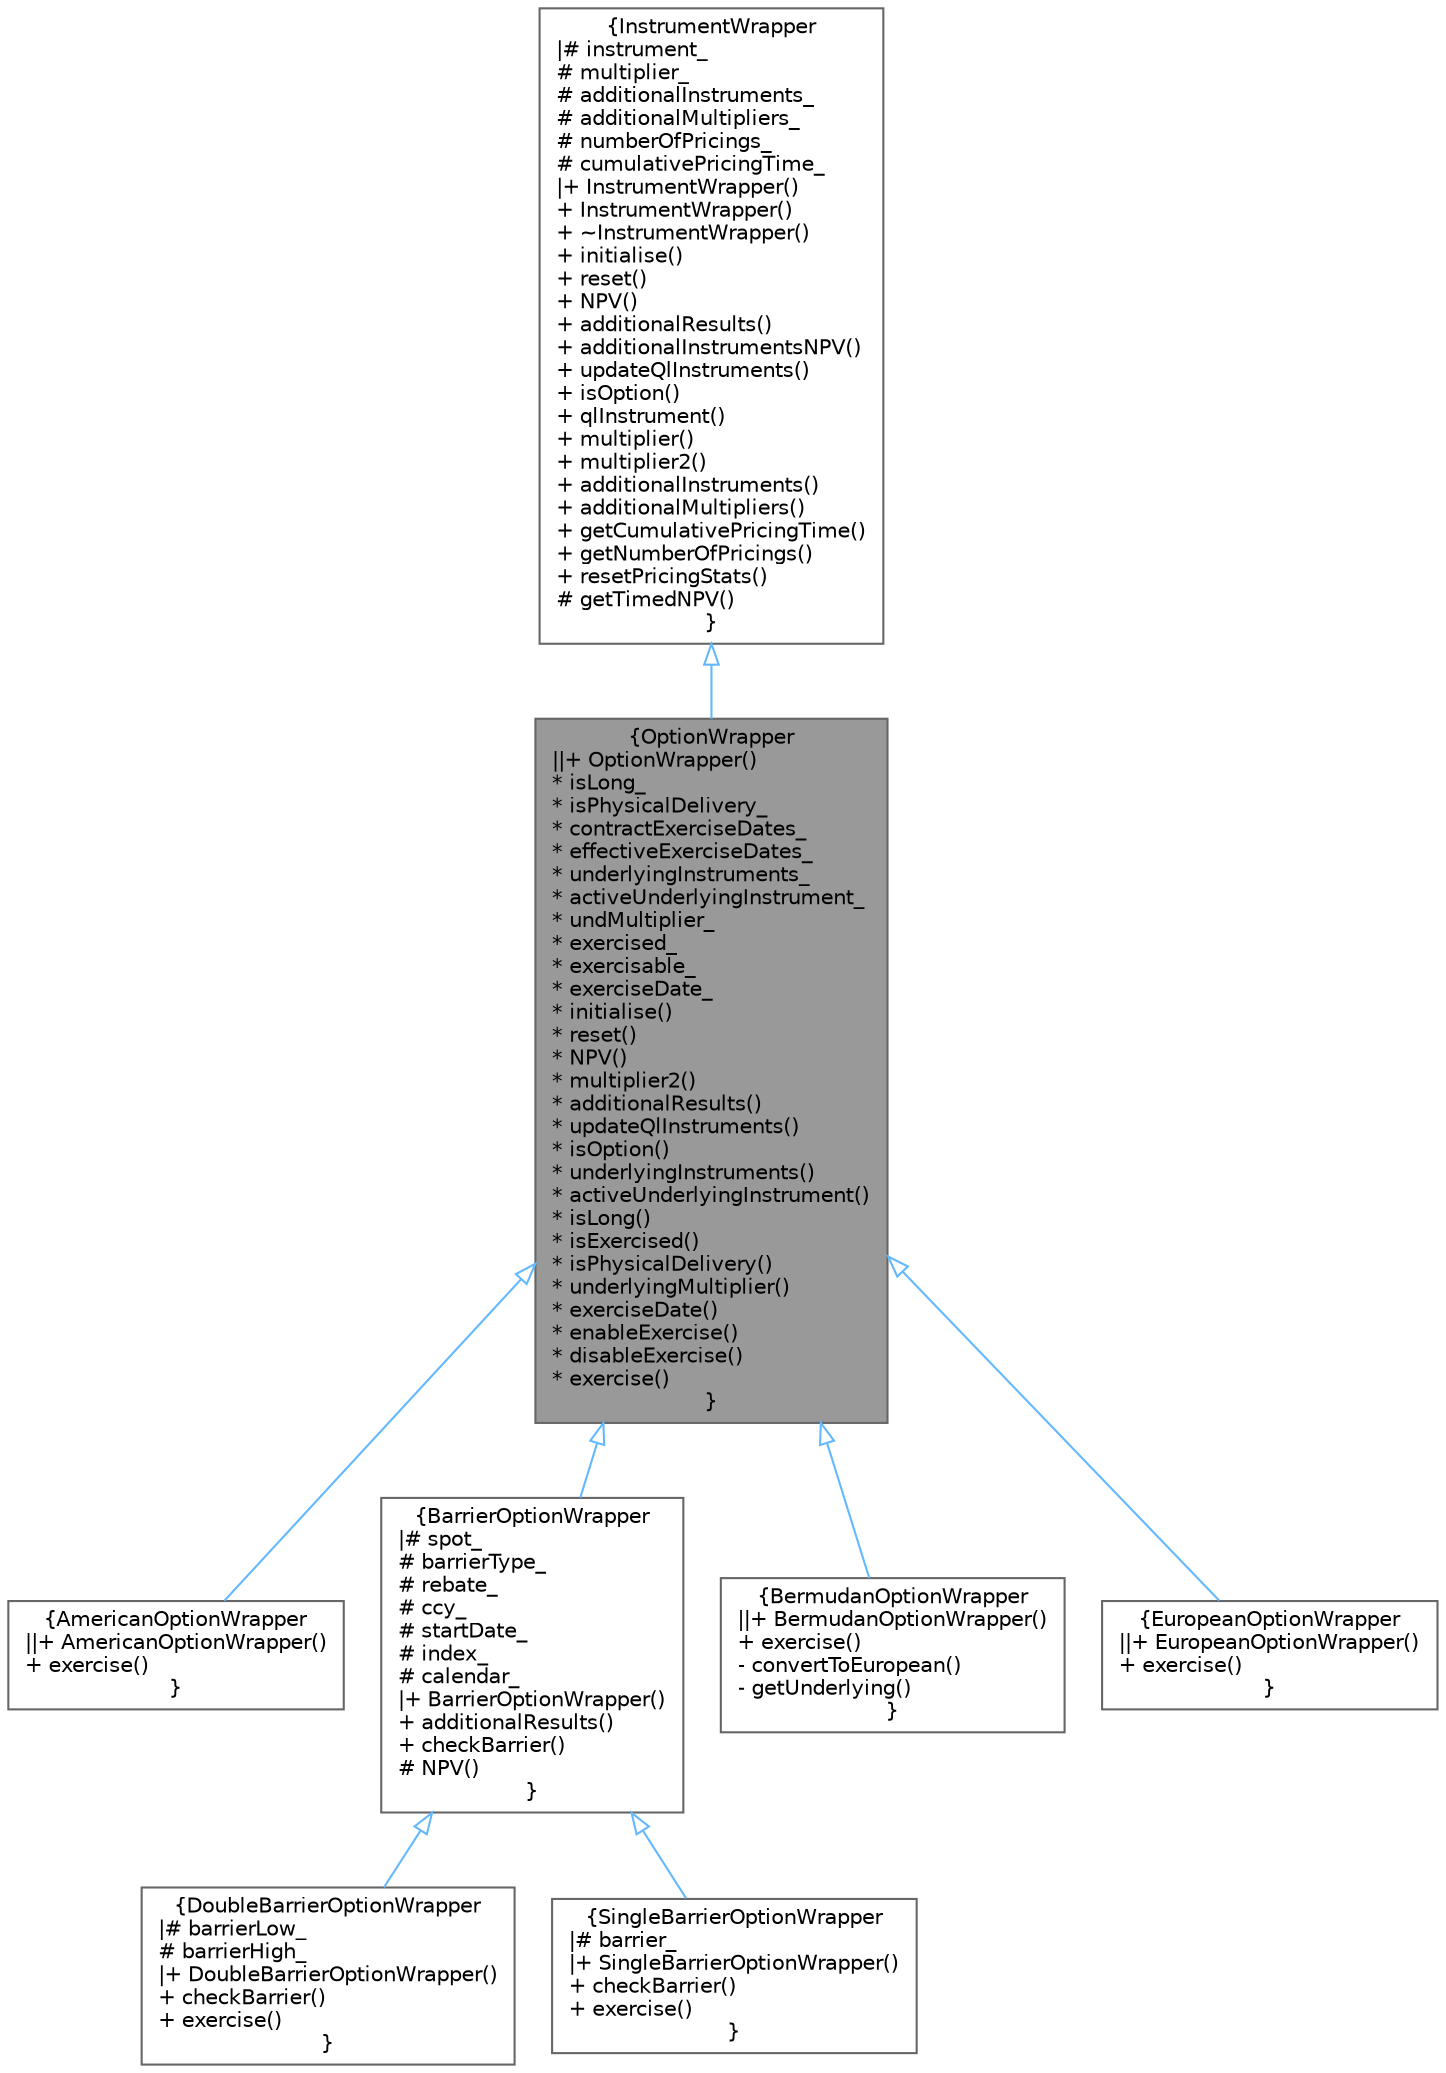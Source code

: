 digraph "OptionWrapper"
{
 // INTERACTIVE_SVG=YES
 // LATEX_PDF_SIZE
  bgcolor="transparent";
  edge [fontname=Helvetica,fontsize=10,labelfontname=Helvetica,labelfontsize=10];
  node [fontname=Helvetica,fontsize=10,shape=box,height=0.2,width=0.4];
  Node1 [label="{OptionWrapper\n||+ OptionWrapper()\l* isLong_\l* isPhysicalDelivery_\l* contractExerciseDates_\l* effectiveExerciseDates_\l* underlyingInstruments_\l* activeUnderlyingInstrument_\l* undMultiplier_\l* exercised_\l* exercisable_\l* exerciseDate_\l* initialise()\l* reset()\l* NPV()\l* multiplier2()\l* additionalResults()\l* updateQlInstruments()\l* isOption()\l* underlyingInstruments()\l* activeUnderlyingInstrument()\l* isLong()\l* isExercised()\l* isPhysicalDelivery()\l* underlyingMultiplier()\l* exerciseDate()\l* enableExercise()\l* disableExercise()\l* exercise()\l}",height=0.2,width=0.4,color="gray40", fillcolor="grey60", style="filled", fontcolor="black",tooltip="Option Wrapper."];
  Node2 -> Node1 [dir="back",color="steelblue1",style="solid",arrowtail="onormal"];
  Node2 [label="{InstrumentWrapper\n|# instrument_\l# multiplier_\l# additionalInstruments_\l# additionalMultipliers_\l# numberOfPricings_\l# cumulativePricingTime_\l|+ InstrumentWrapper()\l+ InstrumentWrapper()\l+ ~InstrumentWrapper()\l+ initialise()\l+ reset()\l+ NPV()\l+ additionalResults()\l+ additionalInstrumentsNPV()\l+ updateQlInstruments()\l+ isOption()\l+ qlInstrument()\l+ multiplier()\l+ multiplier2()\l+ additionalInstruments()\l+ additionalMultipliers()\l+ getCumulativePricingTime()\l+ getNumberOfPricings()\l+ resetPricingStats()\l# getTimedNPV()\l}",height=0.2,width=0.4,color="gray40", fillcolor="white", style="filled",URL="$classore_1_1data_1_1_instrument_wrapper.html",tooltip="Instrument Wrapper."];
  Node1 -> Node3 [dir="back",color="steelblue1",style="solid",arrowtail="onormal"];
  Node3 [label="{AmericanOptionWrapper\n||+ AmericanOptionWrapper()\l+ exercise()\l}",height=0.2,width=0.4,color="gray40", fillcolor="white", style="filled",URL="$classore_1_1data_1_1_american_option_wrapper.html",tooltip="American Option Wrapper."];
  Node1 -> Node4 [dir="back",color="steelblue1",style="solid",arrowtail="onormal"];
  Node4 [label="{BarrierOptionWrapper\n|# spot_\l# barrierType_\l# rebate_\l# ccy_\l# startDate_\l# index_\l# calendar_\l|+ BarrierOptionWrapper()\l+ additionalResults()\l+ checkBarrier()\l# NPV()\l}",height=0.2,width=0.4,color="gray40", fillcolor="white", style="filled",URL="$classore_1_1data_1_1_barrier_option_wrapper.html",tooltip="Barrier Option Wrapper."];
  Node4 -> Node5 [dir="back",color="steelblue1",style="solid",arrowtail="onormal"];
  Node5 [label="{DoubleBarrierOptionWrapper\n|# barrierLow_\l# barrierHigh_\l|+ DoubleBarrierOptionWrapper()\l+ checkBarrier()\l+ exercise()\l}",height=0.2,width=0.4,color="gray40", fillcolor="white", style="filled",URL="$classore_1_1data_1_1_double_barrier_option_wrapper.html",tooltip=" "];
  Node4 -> Node6 [dir="back",color="steelblue1",style="solid",arrowtail="onormal"];
  Node6 [label="{SingleBarrierOptionWrapper\n|# barrier_\l|+ SingleBarrierOptionWrapper()\l+ checkBarrier()\l+ exercise()\l}",height=0.2,width=0.4,color="gray40", fillcolor="white", style="filled",URL="$classore_1_1data_1_1_single_barrier_option_wrapper.html",tooltip=" "];
  Node1 -> Node7 [dir="back",color="steelblue1",style="solid",arrowtail="onormal"];
  Node7 [label="{BermudanOptionWrapper\n||+ BermudanOptionWrapper()\l+ exercise()\l- convertToEuropean()\l- getUnderlying()\l}",height=0.2,width=0.4,color="gray40", fillcolor="white", style="filled",URL="$classore_1_1data_1_1_bermudan_option_wrapper.html",tooltip="Bermudan Option Wrapper."];
  Node1 -> Node8 [dir="back",color="steelblue1",style="solid",arrowtail="onormal"];
  Node8 [label="{EuropeanOptionWrapper\n||+ EuropeanOptionWrapper()\l+ exercise()\l}",height=0.2,width=0.4,color="gray40", fillcolor="white", style="filled",URL="$classore_1_1data_1_1_european_option_wrapper.html",tooltip="European Option Wrapper."];
}
